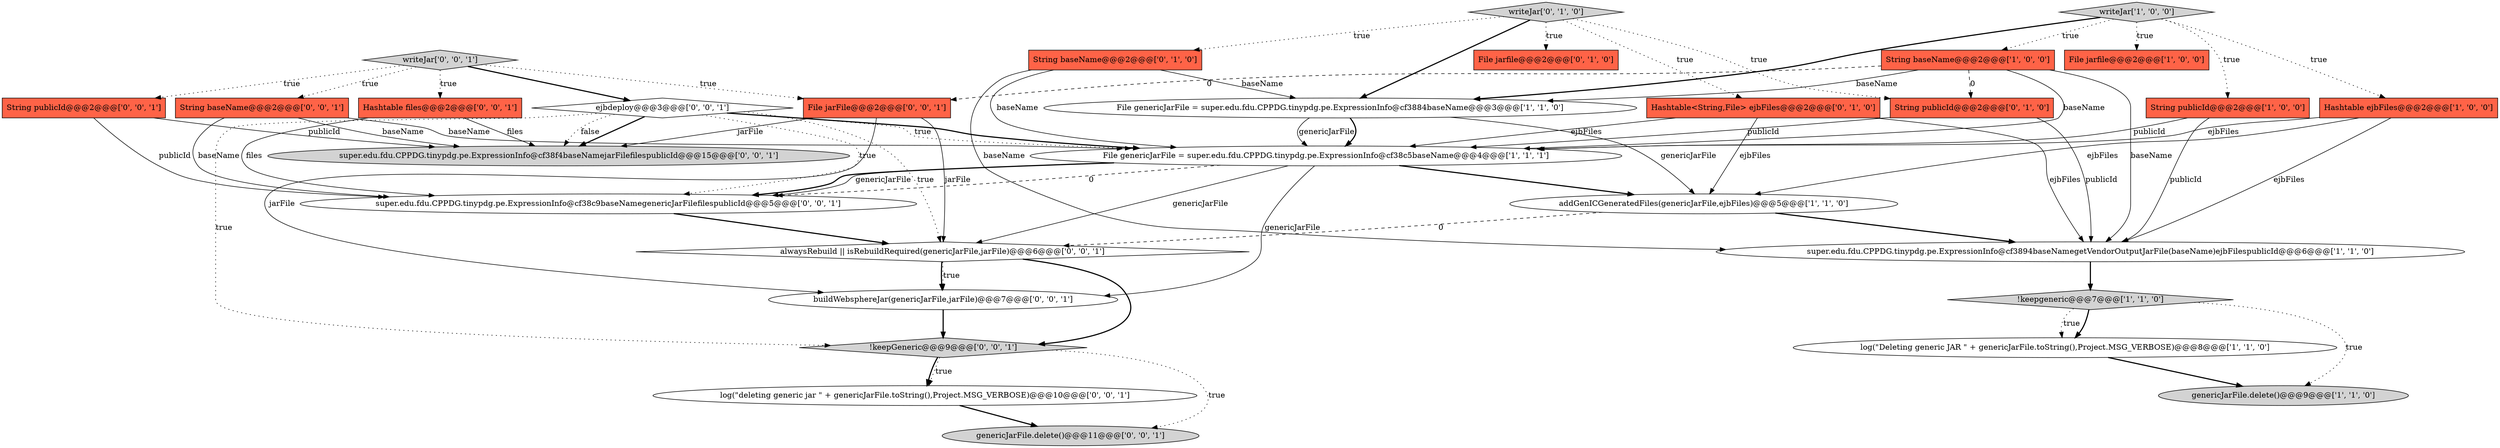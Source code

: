 digraph {
17 [style = filled, label = "buildWebsphereJar(genericJarFile,jarFile)@@@7@@@['0', '0', '1']", fillcolor = white, shape = ellipse image = "AAA0AAABBB3BBB"];
1 [style = filled, label = "super.edu.fdu.CPPDG.tinypdg.pe.ExpressionInfo@cf3894baseNamegetVendorOutputJarFile(baseName)ejbFilespublicId@@@6@@@['1', '1', '0']", fillcolor = white, shape = ellipse image = "AAA0AAABBB1BBB"];
16 [style = filled, label = "String publicId@@@2@@@['0', '1', '0']", fillcolor = tomato, shape = box image = "AAA1AAABBB2BBB"];
2 [style = filled, label = "genericJarFile.delete()@@@9@@@['1', '1', '0']", fillcolor = lightgray, shape = ellipse image = "AAA0AAABBB1BBB"];
26 [style = filled, label = "Hashtable files@@@2@@@['0', '0', '1']", fillcolor = tomato, shape = box image = "AAA0AAABBB3BBB"];
24 [style = filled, label = "log(\"deleting generic jar \" + genericJarFile.toString(),Project.MSG_VERBOSE)@@@10@@@['0', '0', '1']", fillcolor = white, shape = ellipse image = "AAA0AAABBB3BBB"];
18 [style = filled, label = "super.edu.fdu.CPPDG.tinypdg.pe.ExpressionInfo@cf38f4baseNamejarFilefilespublicId@@@15@@@['0', '0', '1']", fillcolor = lightgray, shape = ellipse image = "AAA0AAABBB3BBB"];
13 [style = filled, label = "String baseName@@@2@@@['0', '1', '0']", fillcolor = tomato, shape = box image = "AAA0AAABBB2BBB"];
8 [style = filled, label = "!keepgeneric@@@7@@@['1', '1', '0']", fillcolor = lightgray, shape = diamond image = "AAA0AAABBB1BBB"];
11 [style = filled, label = "File genericJarFile = super.edu.fdu.CPPDG.tinypdg.pe.ExpressionInfo@cf3884baseName@@@3@@@['1', '1', '0']", fillcolor = white, shape = ellipse image = "AAA0AAABBB1BBB"];
15 [style = filled, label = "Hashtable<String,File> ejbFiles@@@2@@@['0', '1', '0']", fillcolor = tomato, shape = box image = "AAA0AAABBB2BBB"];
12 [style = filled, label = "writeJar['0', '1', '0']", fillcolor = lightgray, shape = diamond image = "AAA0AAABBB2BBB"];
25 [style = filled, label = "super.edu.fdu.CPPDG.tinypdg.pe.ExpressionInfo@cf38c9baseNamegenericJarFilefilespublicId@@@5@@@['0', '0', '1']", fillcolor = white, shape = ellipse image = "AAA0AAABBB3BBB"];
28 [style = filled, label = "String publicId@@@2@@@['0', '0', '1']", fillcolor = tomato, shape = box image = "AAA0AAABBB3BBB"];
22 [style = filled, label = "writeJar['0', '0', '1']", fillcolor = lightgray, shape = diamond image = "AAA0AAABBB3BBB"];
23 [style = filled, label = "alwaysRebuild || isRebuildRequired(genericJarFile,jarFile)@@@6@@@['0', '0', '1']", fillcolor = white, shape = diamond image = "AAA0AAABBB3BBB"];
0 [style = filled, label = "File jarfile@@@2@@@['1', '0', '0']", fillcolor = tomato, shape = box image = "AAA0AAABBB1BBB"];
27 [style = filled, label = "genericJarFile.delete()@@@11@@@['0', '0', '1']", fillcolor = lightgray, shape = ellipse image = "AAA0AAABBB3BBB"];
29 [style = filled, label = "File jarFile@@@2@@@['0', '0', '1']", fillcolor = tomato, shape = box image = "AAA0AAABBB3BBB"];
7 [style = filled, label = "File genericJarFile = super.edu.fdu.CPPDG.tinypdg.pe.ExpressionInfo@cf38c5baseName@@@4@@@['1', '1', '1']", fillcolor = white, shape = ellipse image = "AAA0AAABBB1BBB"];
19 [style = filled, label = "String baseName@@@2@@@['0', '0', '1']", fillcolor = tomato, shape = box image = "AAA0AAABBB3BBB"];
6 [style = filled, label = "log(\"Deleting generic JAR \" + genericJarFile.toString(),Project.MSG_VERBOSE)@@@8@@@['1', '1', '0']", fillcolor = white, shape = ellipse image = "AAA0AAABBB1BBB"];
21 [style = filled, label = "!keepGeneric@@@9@@@['0', '0', '1']", fillcolor = lightgray, shape = diamond image = "AAA0AAABBB3BBB"];
5 [style = filled, label = "addGenICGeneratedFiles(genericJarFile,ejbFiles)@@@5@@@['1', '1', '0']", fillcolor = white, shape = ellipse image = "AAA0AAABBB1BBB"];
20 [style = filled, label = "ejbdeploy@@@3@@@['0', '0', '1']", fillcolor = white, shape = diamond image = "AAA0AAABBB3BBB"];
9 [style = filled, label = "String publicId@@@2@@@['1', '0', '0']", fillcolor = tomato, shape = box image = "AAA0AAABBB1BBB"];
10 [style = filled, label = "String baseName@@@2@@@['1', '0', '0']", fillcolor = tomato, shape = box image = "AAA1AAABBB1BBB"];
4 [style = filled, label = "writeJar['1', '0', '0']", fillcolor = lightgray, shape = diamond image = "AAA0AAABBB1BBB"];
14 [style = filled, label = "File jarfile@@@2@@@['0', '1', '0']", fillcolor = tomato, shape = box image = "AAA0AAABBB2BBB"];
3 [style = filled, label = "Hashtable ejbFiles@@@2@@@['1', '0', '0']", fillcolor = tomato, shape = box image = "AAA0AAABBB1BBB"];
10->7 [style = solid, label="baseName"];
7->17 [style = solid, label="genericJarFile"];
22->29 [style = dotted, label="true"];
7->23 [style = solid, label="genericJarFile"];
20->25 [style = dotted, label="true"];
1->8 [style = bold, label=""];
29->23 [style = solid, label="jarFile"];
28->25 [style = solid, label="publicId"];
22->19 [style = dotted, label="true"];
16->7 [style = solid, label="publicId"];
4->10 [style = dotted, label="true"];
26->18 [style = solid, label="files"];
25->23 [style = bold, label=""];
8->2 [style = dotted, label="true"];
5->23 [style = dashed, label="0"];
4->0 [style = dotted, label="true"];
12->11 [style = bold, label=""];
7->25 [style = solid, label="genericJarFile"];
29->17 [style = solid, label="jarFile"];
12->15 [style = dotted, label="true"];
22->28 [style = dotted, label="true"];
21->27 [style = dotted, label="true"];
8->6 [style = bold, label=""];
21->24 [style = bold, label=""];
20->21 [style = dotted, label="true"];
20->7 [style = dotted, label="true"];
26->25 [style = solid, label="files"];
10->29 [style = dashed, label="0"];
15->5 [style = solid, label="ejbFiles"];
11->5 [style = solid, label="genericJarFile"];
13->1 [style = solid, label="baseName"];
10->11 [style = solid, label="baseName"];
6->2 [style = bold, label=""];
29->18 [style = solid, label="jarFile"];
13->7 [style = solid, label="baseName"];
3->1 [style = solid, label="ejbFiles"];
20->18 [style = bold, label=""];
5->1 [style = bold, label=""];
12->14 [style = dotted, label="true"];
19->7 [style = solid, label="baseName"];
7->5 [style = bold, label=""];
12->13 [style = dotted, label="true"];
3->5 [style = solid, label="ejbFiles"];
4->3 [style = dotted, label="true"];
8->6 [style = dotted, label="true"];
21->24 [style = dotted, label="true"];
23->21 [style = bold, label=""];
22->20 [style = bold, label=""];
15->7 [style = solid, label="ejbFiles"];
12->16 [style = dotted, label="true"];
22->26 [style = dotted, label="true"];
13->11 [style = solid, label="baseName"];
3->7 [style = solid, label="ejbFiles"];
20->23 [style = dotted, label="true"];
16->1 [style = solid, label="publicId"];
7->25 [style = dashed, label="0"];
15->1 [style = solid, label="ejbFiles"];
28->18 [style = solid, label="publicId"];
23->17 [style = bold, label=""];
7->25 [style = bold, label=""];
10->16 [style = dashed, label="0"];
20->18 [style = dotted, label="false"];
20->7 [style = bold, label=""];
11->7 [style = solid, label="genericJarFile"];
4->11 [style = bold, label=""];
9->7 [style = solid, label="publicId"];
10->1 [style = solid, label="baseName"];
9->1 [style = solid, label="publicId"];
4->9 [style = dotted, label="true"];
19->25 [style = solid, label="baseName"];
17->21 [style = bold, label=""];
24->27 [style = bold, label=""];
23->17 [style = dotted, label="true"];
11->7 [style = bold, label=""];
19->18 [style = solid, label="baseName"];
}
